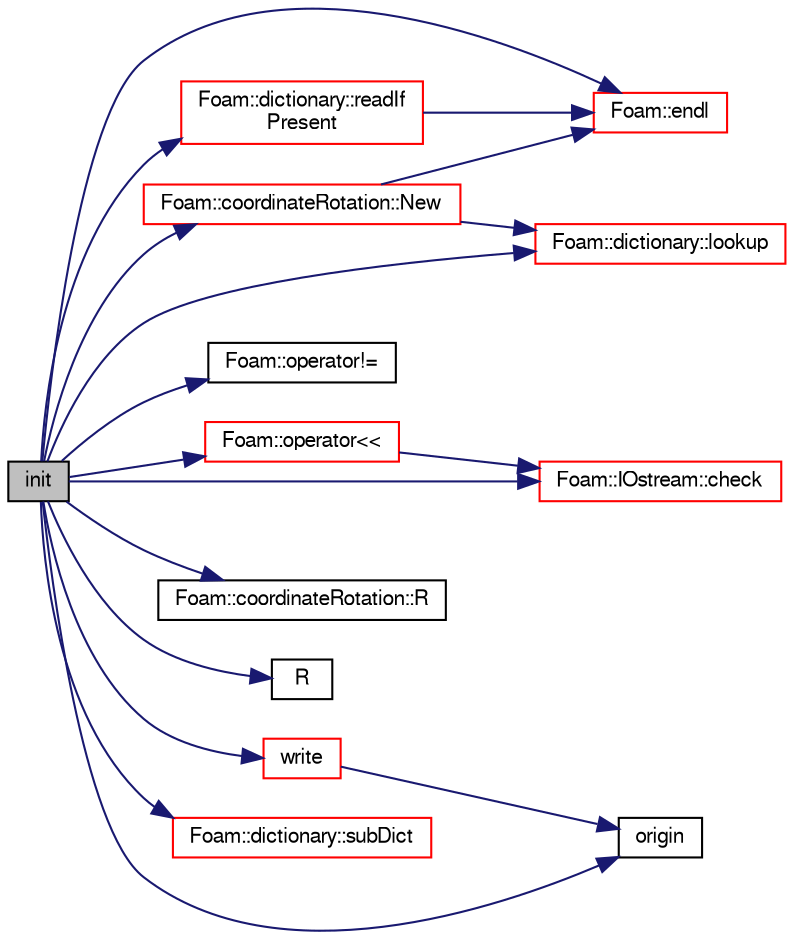 digraph "init"
{
  bgcolor="transparent";
  edge [fontname="FreeSans",fontsize="10",labelfontname="FreeSans",labelfontsize="10"];
  node [fontname="FreeSans",fontsize="10",shape=record];
  rankdir="LR";
  Node1583 [label="init",height=0.2,width=0.4,color="black", fillcolor="grey75", style="filled", fontcolor="black"];
  Node1583 -> Node1584 [color="midnightblue",fontsize="10",style="solid",fontname="FreeSans"];
  Node1584 [label="Foam::IOstream::check",height=0.2,width=0.4,color="red",URL="$a26226.html#a367eb3425fc4e8270e2aa961df8ac8a5",tooltip="Check IOstream status for given operation. "];
  Node1583 -> Node1599 [color="midnightblue",fontsize="10",style="solid",fontname="FreeSans"];
  Node1599 [label="Foam::endl",height=0.2,width=0.4,color="red",URL="$a21124.html#a2db8fe02a0d3909e9351bb4275b23ce4",tooltip="Add newline and flush stream. "];
  Node1583 -> Node1633 [color="midnightblue",fontsize="10",style="solid",fontname="FreeSans"];
  Node1633 [label="Foam::dictionary::lookup",height=0.2,width=0.4,color="red",URL="$a26014.html#a6a0727fa523e48977e27348663def509",tooltip="Find and return an entry data stream. "];
  Node1583 -> Node1888 [color="midnightblue",fontsize="10",style="solid",fontname="FreeSans"];
  Node1888 [label="Foam::coordinateRotation::New",height=0.2,width=0.4,color="red",URL="$a24994.html#a61e07101d56902ed773dfea1283ee13f",tooltip="Select constructed from dictionary and objectRegistry. "];
  Node1888 -> Node1599 [color="midnightblue",fontsize="10",style="solid",fontname="FreeSans"];
  Node1888 -> Node1633 [color="midnightblue",fontsize="10",style="solid",fontname="FreeSans"];
  Node1583 -> Node1889 [color="midnightblue",fontsize="10",style="solid",fontname="FreeSans"];
  Node1889 [label="Foam::operator!=",height=0.2,width=0.4,color="black",URL="$a21124.html#a0a0b5e26315df48032957661a6fafb29"];
  Node1583 -> Node1890 [color="midnightblue",fontsize="10",style="solid",fontname="FreeSans"];
  Node1890 [label="Foam::operator\<\<",height=0.2,width=0.4,color="red",URL="$a21124.html#ae86a76a63deefbe1a4490c873ad8e1b2"];
  Node1890 -> Node1584 [color="midnightblue",fontsize="10",style="solid",fontname="FreeSans"];
  Node1583 -> Node1892 [color="midnightblue",fontsize="10",style="solid",fontname="FreeSans"];
  Node1892 [label="origin",height=0.2,width=0.4,color="black",URL="$a25010.html#ad74f43780573979c852ffbe393b10458",tooltip="Return origin. "];
  Node1583 -> Node1893 [color="midnightblue",fontsize="10",style="solid",fontname="FreeSans"];
  Node1893 [label="Foam::coordinateRotation::R",height=0.2,width=0.4,color="black",URL="$a24994.html#a917fdd8a301433346eff02c955c3e190",tooltip="Return local-to-global transformation tensor. "];
  Node1583 -> Node1894 [color="midnightblue",fontsize="10",style="solid",fontname="FreeSans"];
  Node1894 [label="R",height=0.2,width=0.4,color="black",URL="$a25010.html#accf183ea16e20c3c1d7e4bab7cd78b16",tooltip="Return const reference to co-ordinate rotation. "];
  Node1583 -> Node1728 [color="midnightblue",fontsize="10",style="solid",fontname="FreeSans"];
  Node1728 [label="Foam::dictionary::readIf\lPresent",height=0.2,width=0.4,color="red",URL="$a26014.html#ad4bd008e6ee208313f2c3a963ee1170d",tooltip="Find an entry if present, and assign to T. "];
  Node1728 -> Node1599 [color="midnightblue",fontsize="10",style="solid",fontname="FreeSans"];
  Node1583 -> Node1732 [color="midnightblue",fontsize="10",style="solid",fontname="FreeSans"];
  Node1732 [label="Foam::dictionary::subDict",height=0.2,width=0.4,color="red",URL="$a26014.html#aaa26b5f2da6aff5a6a59af5407f1bf59",tooltip="Find and return a sub-dictionary. "];
  Node1583 -> Node1895 [color="midnightblue",fontsize="10",style="solid",fontname="FreeSans"];
  Node1895 [label="write",height=0.2,width=0.4,color="red",URL="$a25010.html#a293fdfec8bdfbd5c3913ab4c9f3454ff",tooltip="Write. "];
  Node1895 -> Node1892 [color="midnightblue",fontsize="10",style="solid",fontname="FreeSans"];
}
